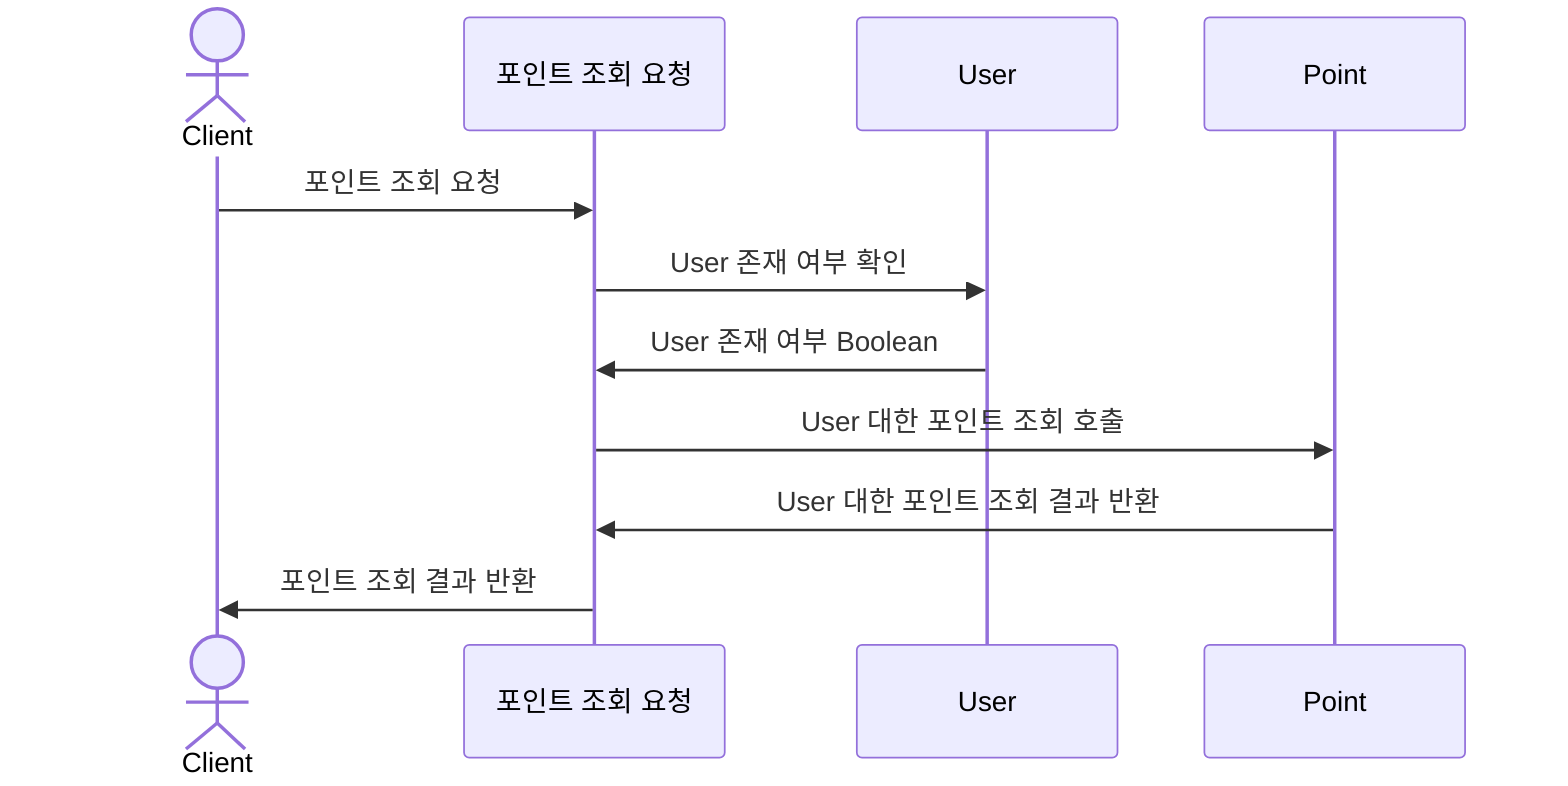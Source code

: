 sequenceDiagram
    actor Client
    participant PTR as 포인트 조회 요청
    participant URS as User
    participant PTS as Point
    Client->>PTR: 포인트 조회 요청
    PTR->>URS: User 존재 여부 확인
    URS->>PTR: User 존재 여부 Boolean
    PTR->>PTS: User 대한 포인트 조회 호출
    PTS->>PTR: User 대한 포인트 조회 결과 반환
    PTR->>Client: 포인트 조회 결과 반환